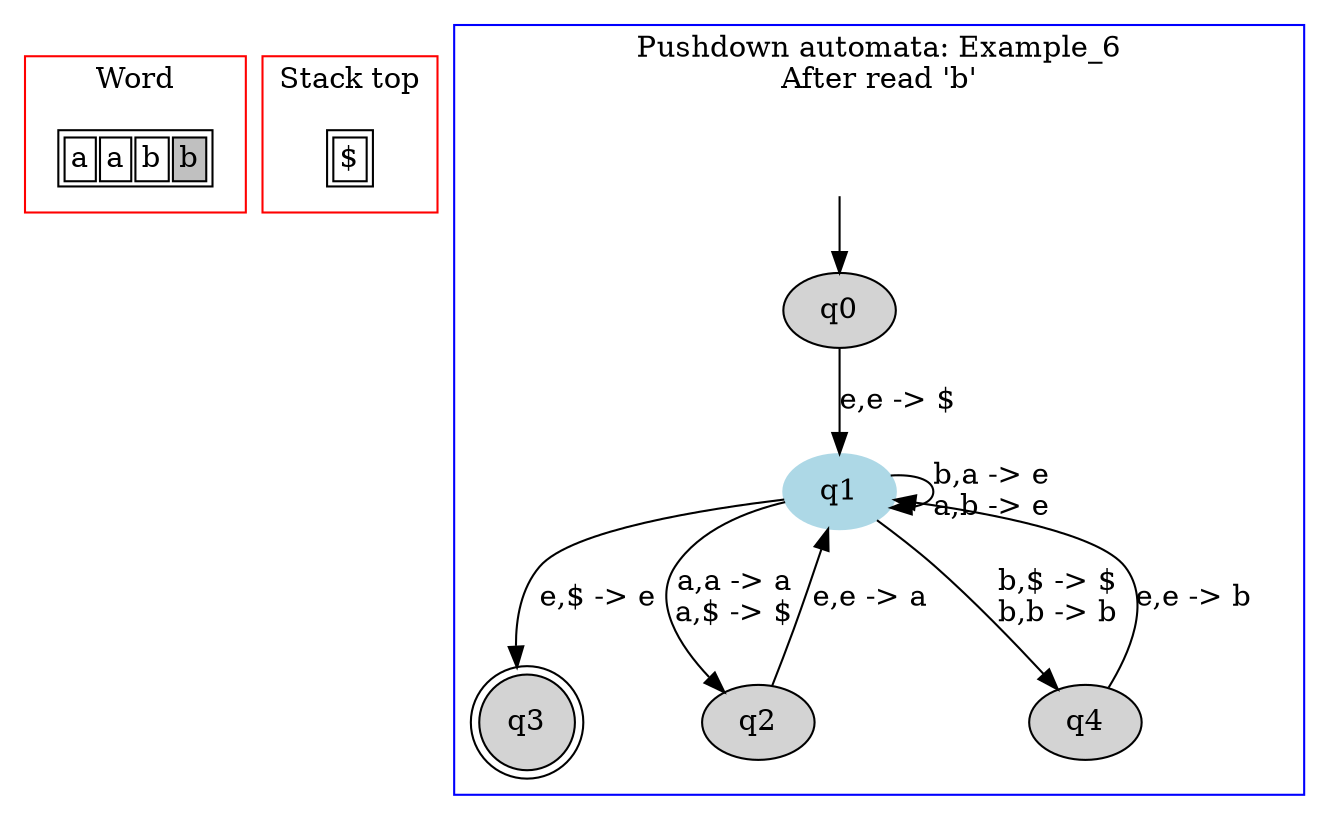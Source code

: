digraph G {
	subgraph cluster_0 {
		node [shape=plaintext];

struct1 [label=<<TABLE>
<TR>
<TD><FONT>a</FONT></TD>
<TD><FONT>a</FONT></TD>
<TD><FONT>b</FONT></TD>
<TD BGCOLOR="gray"><FONT>b</FONT></TD>
</TR>
</TABLE>>];
label = "Word";
color=red;
}
	subgraph cluster_2 {
		node [shape=plaintext];

struct2 [label=<<TABLE>
<TR>
<TD>
$</TD>
</TR>
</TABLE>>];
label = "Stack top";
color=red;
}
	subgraph cluster_1 {
		node [style=filled];
		label = "Pushdown automata: Example_6
After read 'b'"
		color=blue;

		q0;
		q1 [color="lightblue"];
		q2;
		q3 [shape="doublecircle"];
		q4;
		q0->q1[label="e,e -> $"];
		q1->q1[label="b,a -> e
a,b -> e"];
		q1->q2[label="a,a -> a
a,$ -> $"];
		q1->q3[label="e,$ -> e"];
		q1->q4[label="b,$ -> $
b,b -> b"];
		q2->q1[label="e,e -> a"];
		q4->q1[label="e,e -> b"];
x [color=white, label=""];		x->q0	}

}